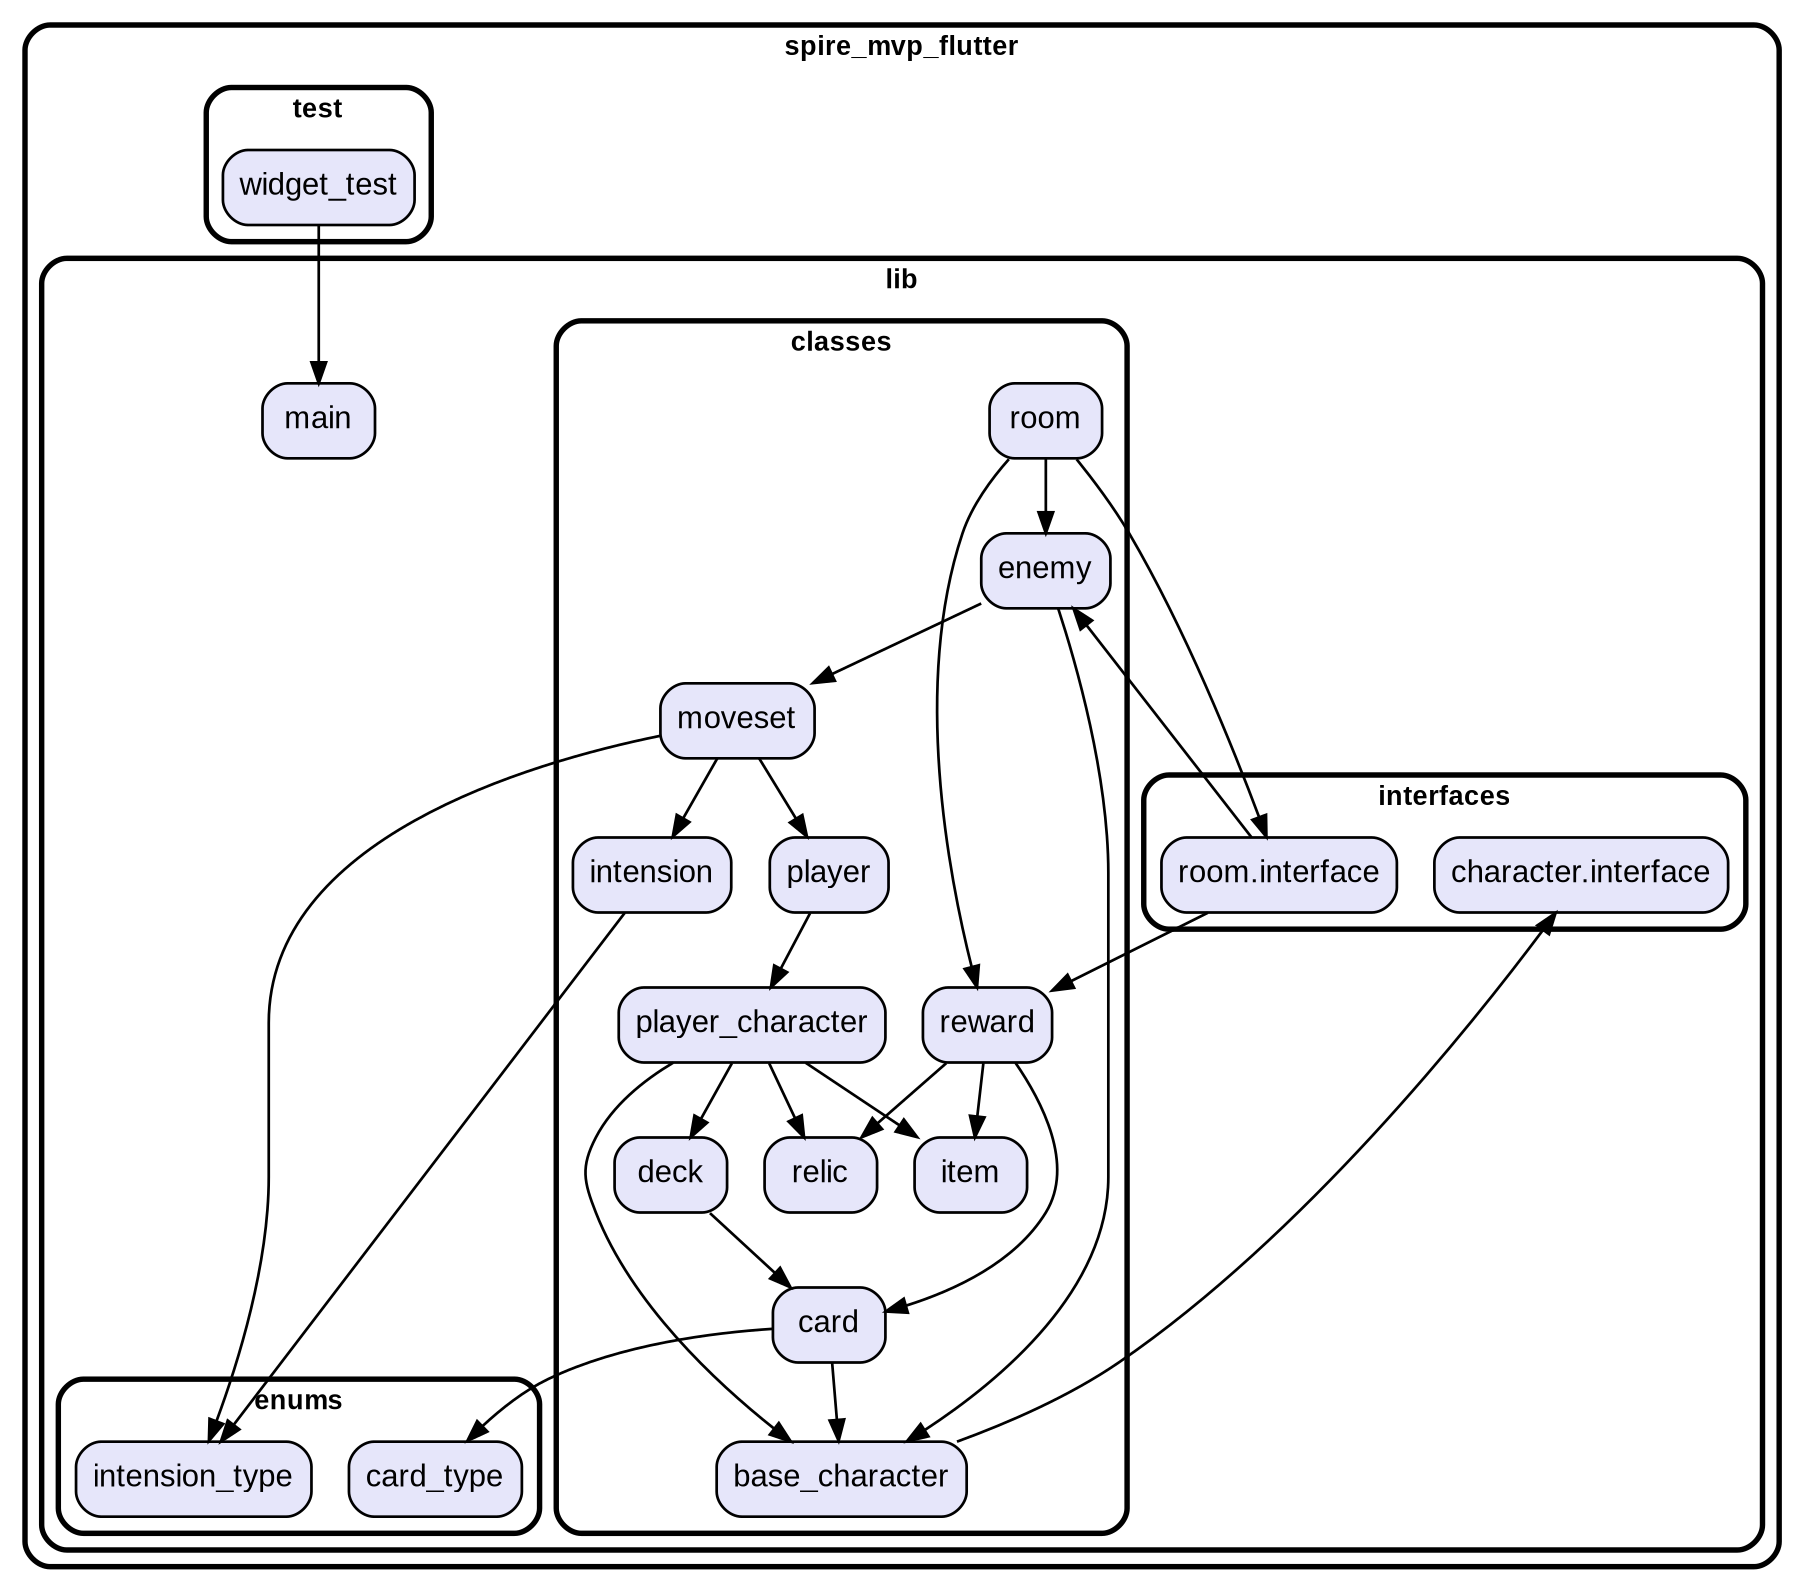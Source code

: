 digraph "" {
  graph [style=rounded fontname="Arial Black" fontsize=13 penwidth=2.6];
  node [shape=rect style="filled,rounded" fontname=Arial fontsize=15 fillcolor=Lavender penwidth=1.3];
  edge [penwidth=1.3];
  "/lib/classes/base_character.dart" [label="base_character"];
  "/lib/classes/card.dart" [label="card"];
  "/lib/classes/deck.dart" [label="deck"];
  "/lib/classes/enemy.dart" [label="enemy"];
  "/lib/classes/intension.dart" [label="intension"];
  "/lib/classes/item.dart" [label="item"];
  "/lib/classes/moveset.dart" [label="moveset"];
  "/lib/classes/player.dart" [label="player"];
  "/lib/classes/player_character.dart" [label="player_character"];
  "/lib/classes/relic.dart" [label="relic"];
  "/lib/classes/reward.dart" [label="reward"];
  "/lib/classes/room.dart" [label="room"];
  "/lib/enums/card_type.dart" [label="card_type"];
  "/lib/enums/intension_type.dart" [label="intension_type"];
  "/lib/interfaces/character.interface.dart" [label="character.interface"];
  "/lib/interfaces/room.interface.dart" [label="room.interface"];
  "/lib/main.dart" [label="main"];
  "/test/widget_test.dart" [label="widget_test"];
  subgraph "cluster~" {
    label="spire_mvp_flutter";
    subgraph "cluster~/lib" {
      label="lib";
      "/lib/main.dart";
      subgraph "cluster~/lib/classes" {
        label="classes";
        "/lib/classes/base_character.dart";
        "/lib/classes/card.dart";
        "/lib/classes/deck.dart";
        "/lib/classes/enemy.dart";
        "/lib/classes/intension.dart";
        "/lib/classes/item.dart";
        "/lib/classes/moveset.dart";
        "/lib/classes/player.dart";
        "/lib/classes/player_character.dart";
        "/lib/classes/relic.dart";
        "/lib/classes/reward.dart";
        "/lib/classes/room.dart";
      }
      subgraph "cluster~/lib/enums" {
        label="enums";
        "/lib/enums/card_type.dart";
        "/lib/enums/intension_type.dart";
      }
      subgraph "cluster~/lib/interfaces" {
        label="interfaces";
        "/lib/interfaces/character.interface.dart";
        "/lib/interfaces/room.interface.dart";
      }
    }
    subgraph "cluster~/test" {
      label="test";
      "/test/widget_test.dart";
    }
  }
  "/lib/classes/base_character.dart" -> "/lib/interfaces/character.interface.dart";
  "/lib/classes/card.dart" -> "/lib/classes/base_character.dart";
  "/lib/classes/card.dart" -> "/lib/enums/card_type.dart";
  "/lib/classes/deck.dart" -> "/lib/classes/card.dart";
  "/lib/classes/enemy.dart" -> "/lib/classes/base_character.dart";
  "/lib/classes/enemy.dart" -> "/lib/classes/moveset.dart";
  "/lib/classes/intension.dart" -> "/lib/enums/intension_type.dart";
  "/lib/classes/moveset.dart" -> "/lib/enums/intension_type.dart";
  "/lib/classes/moveset.dart" -> "/lib/classes/intension.dart";
  "/lib/classes/moveset.dart" -> "/lib/classes/player.dart";
  "/lib/classes/player.dart" -> "/lib/classes/player_character.dart";
  "/lib/classes/player_character.dart" -> "/lib/classes/deck.dart";
  "/lib/classes/player_character.dart" -> "/lib/classes/relic.dart";
  "/lib/classes/player_character.dart" -> "/lib/classes/item.dart";
  "/lib/classes/player_character.dart" -> "/lib/classes/base_character.dart";
  "/lib/classes/reward.dart" -> "/lib/classes/relic.dart";
  "/lib/classes/reward.dart" -> "/lib/classes/item.dart";
  "/lib/classes/reward.dart" -> "/lib/classes/card.dart";
  "/lib/classes/room.dart" -> "/lib/interfaces/room.interface.dart";
  "/lib/classes/room.dart" -> "/lib/classes/enemy.dart";
  "/lib/classes/room.dart" -> "/lib/classes/reward.dart";
  "/lib/interfaces/room.interface.dart" -> "/lib/classes/enemy.dart";
  "/lib/interfaces/room.interface.dart" -> "/lib/classes/reward.dart";
  "/test/widget_test.dart" -> "/lib/main.dart";
}
